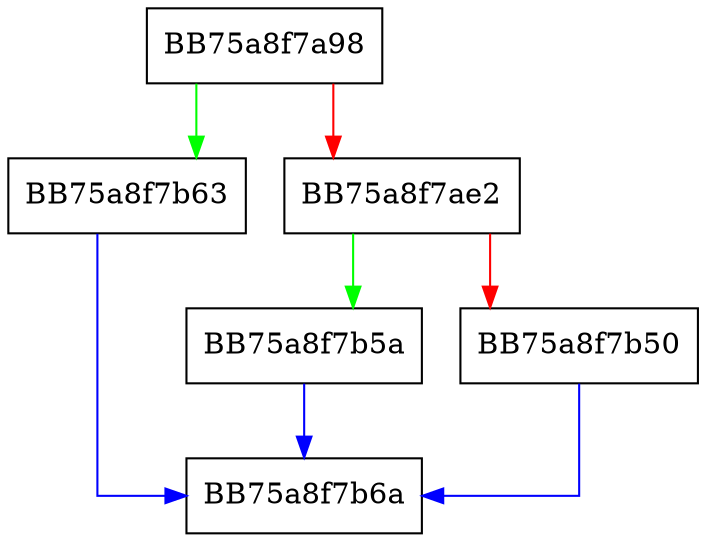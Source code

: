 digraph _pop {
  node [shape="box"];
  graph [splines=ortho];
  BB75a8f7a98 -> BB75a8f7b63 [color="green"];
  BB75a8f7a98 -> BB75a8f7ae2 [color="red"];
  BB75a8f7ae2 -> BB75a8f7b5a [color="green"];
  BB75a8f7ae2 -> BB75a8f7b50 [color="red"];
  BB75a8f7b50 -> BB75a8f7b6a [color="blue"];
  BB75a8f7b5a -> BB75a8f7b6a [color="blue"];
  BB75a8f7b63 -> BB75a8f7b6a [color="blue"];
}